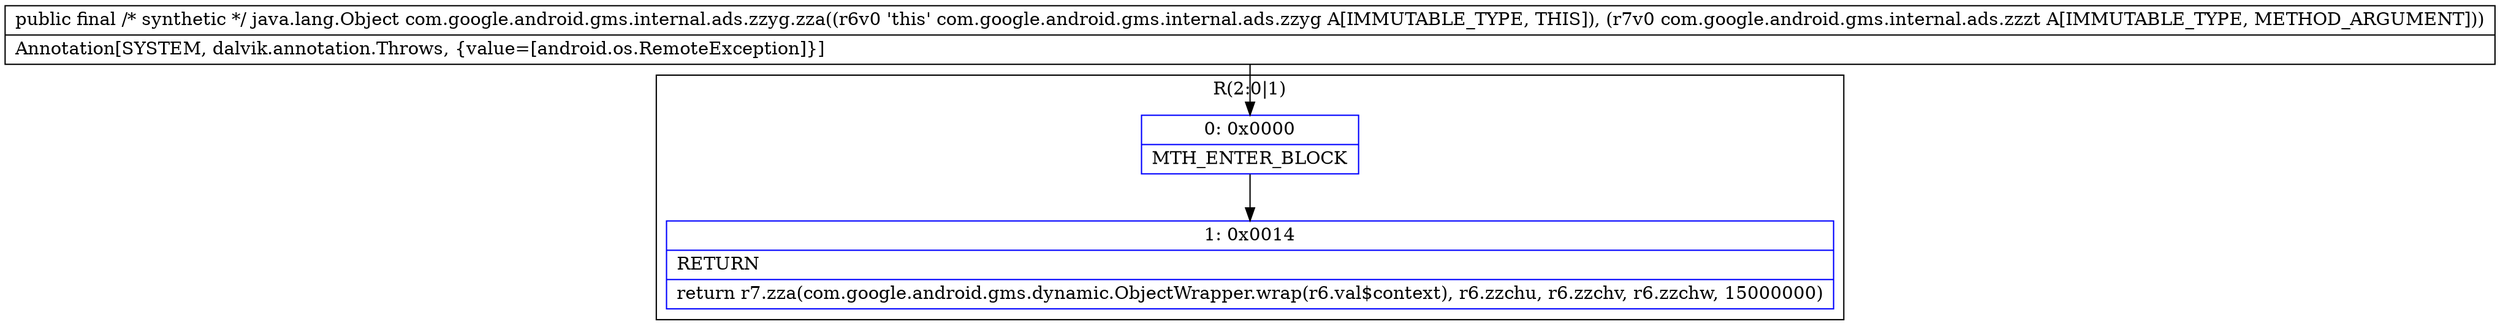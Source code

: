 digraph "CFG forcom.google.android.gms.internal.ads.zzyg.zza(Lcom\/google\/android\/gms\/internal\/ads\/zzzt;)Ljava\/lang\/Object;" {
subgraph cluster_Region_1175061458 {
label = "R(2:0|1)";
node [shape=record,color=blue];
Node_0 [shape=record,label="{0\:\ 0x0000|MTH_ENTER_BLOCK\l}"];
Node_1 [shape=record,label="{1\:\ 0x0014|RETURN\l|return r7.zza(com.google.android.gms.dynamic.ObjectWrapper.wrap(r6.val$context), r6.zzchu, r6.zzchv, r6.zzchw, 15000000)\l}"];
}
MethodNode[shape=record,label="{public final \/* synthetic *\/ java.lang.Object com.google.android.gms.internal.ads.zzyg.zza((r6v0 'this' com.google.android.gms.internal.ads.zzyg A[IMMUTABLE_TYPE, THIS]), (r7v0 com.google.android.gms.internal.ads.zzzt A[IMMUTABLE_TYPE, METHOD_ARGUMENT]))  | Annotation[SYSTEM, dalvik.annotation.Throws, \{value=[android.os.RemoteException]\}]\l}"];
MethodNode -> Node_0;
Node_0 -> Node_1;
}

